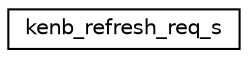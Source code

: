 digraph "Graphical Class Hierarchy"
{
 // LATEX_PDF_SIZE
  edge [fontname="Helvetica",fontsize="10",labelfontname="Helvetica",labelfontsize="10"];
  node [fontname="Helvetica",fontsize="10",shape=record];
  rankdir="LR";
  Node0 [label="kenb_refresh_req_s",height=0.2,width=0.4,color="black", fillcolor="white", style="filled",URL="$structkenb__refresh__req__s.html",tooltip=" "];
}
